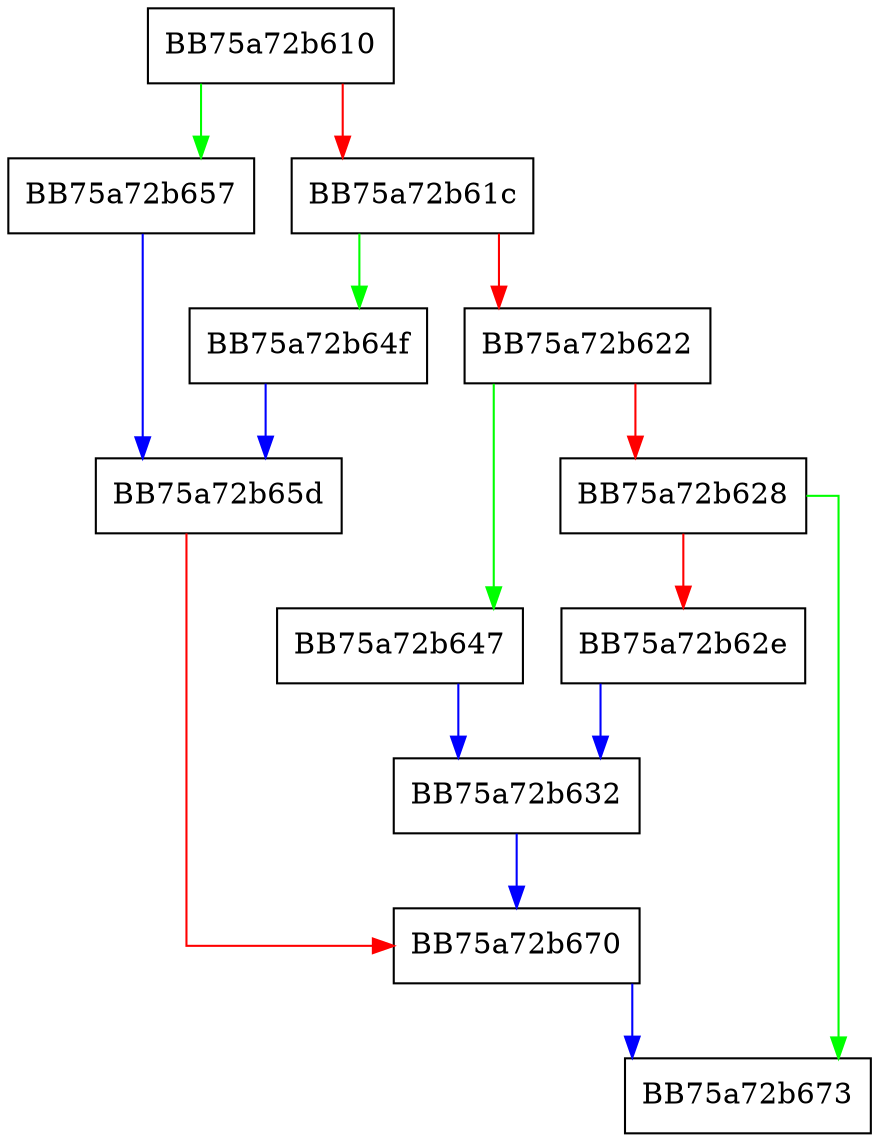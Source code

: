 digraph GetExtendedTable {
  node [shape="box"];
  graph [splines=ortho];
  BB75a72b610 -> BB75a72b657 [color="green"];
  BB75a72b610 -> BB75a72b61c [color="red"];
  BB75a72b61c -> BB75a72b64f [color="green"];
  BB75a72b61c -> BB75a72b622 [color="red"];
  BB75a72b622 -> BB75a72b647 [color="green"];
  BB75a72b622 -> BB75a72b628 [color="red"];
  BB75a72b628 -> BB75a72b673 [color="green"];
  BB75a72b628 -> BB75a72b62e [color="red"];
  BB75a72b62e -> BB75a72b632 [color="blue"];
  BB75a72b632 -> BB75a72b670 [color="blue"];
  BB75a72b647 -> BB75a72b632 [color="blue"];
  BB75a72b64f -> BB75a72b65d [color="blue"];
  BB75a72b657 -> BB75a72b65d [color="blue"];
  BB75a72b65d -> BB75a72b670 [color="red"];
  BB75a72b670 -> BB75a72b673 [color="blue"];
}